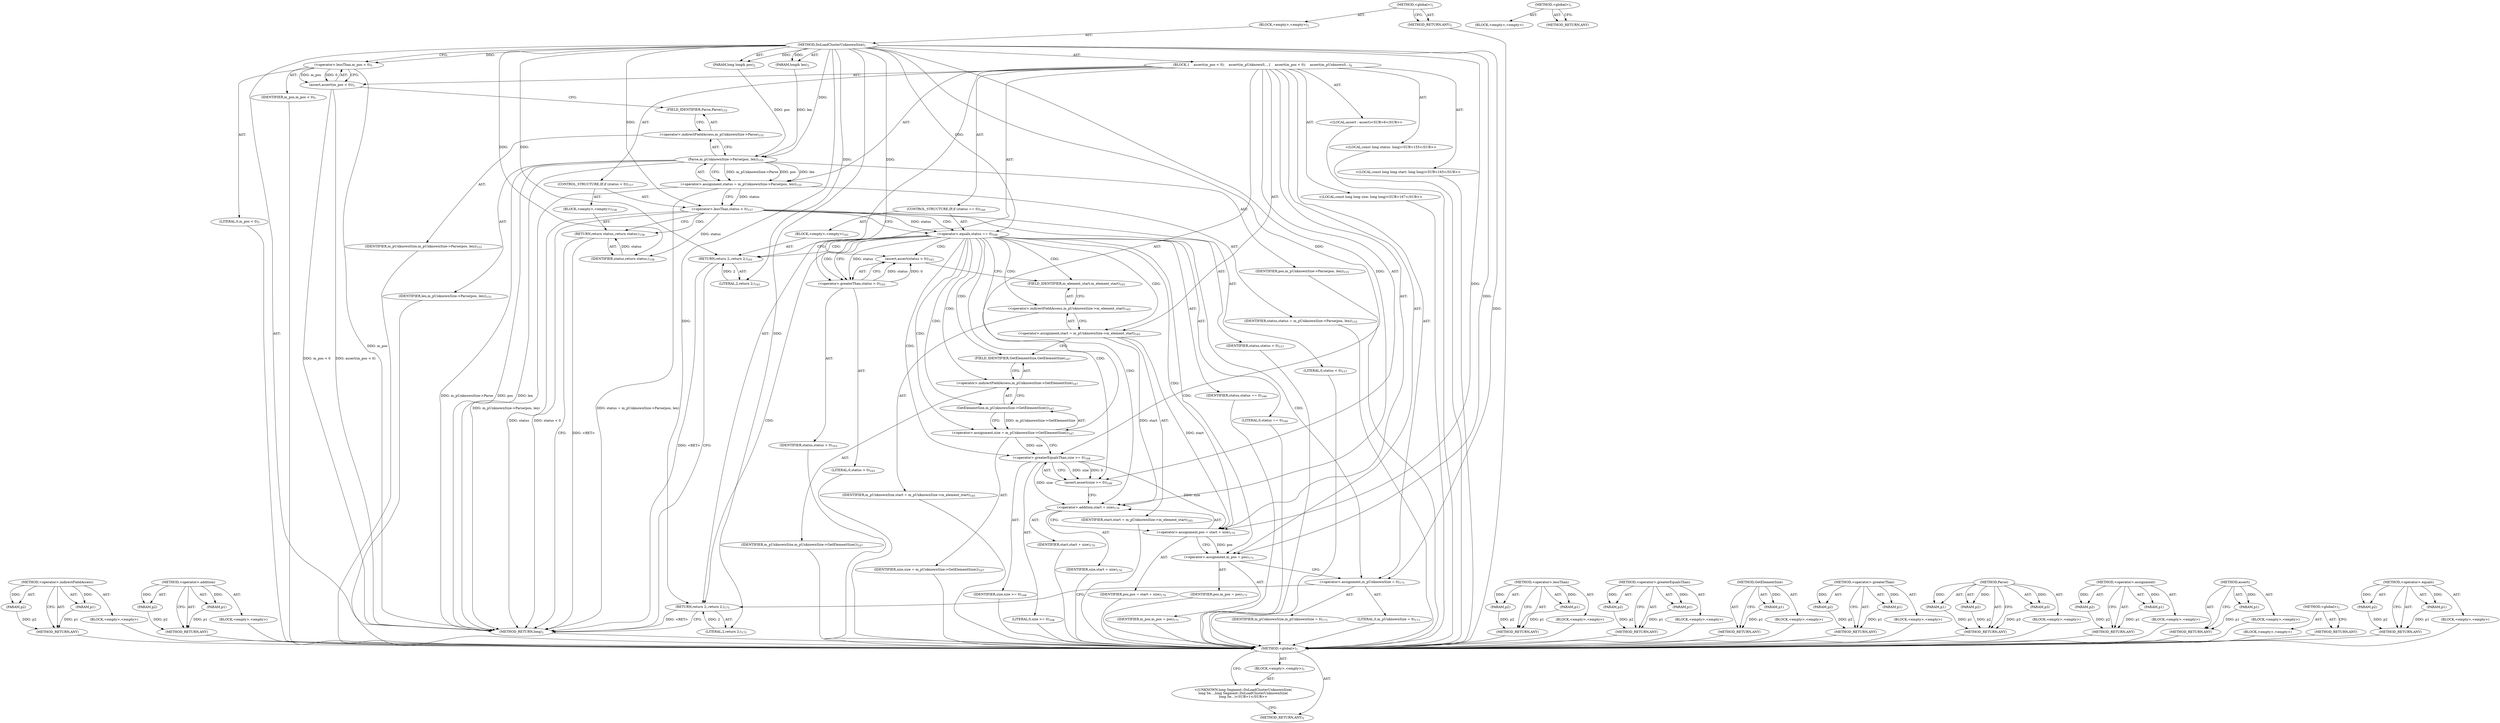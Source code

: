 digraph "&lt;global&gt;" {
vulnerable_117 [label=<(METHOD,&lt;operator&gt;.indirectFieldAccess)>];
vulnerable_118 [label=<(PARAM,p1)>];
vulnerable_119 [label=<(PARAM,p2)>];
vulnerable_120 [label=<(BLOCK,&lt;empty&gt;,&lt;empty&gt;)>];
vulnerable_121 [label=<(METHOD_RETURN,ANY)>];
vulnerable_141 [label=<(METHOD,&lt;operator&gt;.addition)>];
vulnerable_142 [label=<(PARAM,p1)>];
vulnerable_143 [label=<(PARAM,p2)>];
vulnerable_144 [label=<(BLOCK,&lt;empty&gt;,&lt;empty&gt;)>];
vulnerable_145 [label=<(METHOD_RETURN,ANY)>];
vulnerable_6 [label=<(METHOD,&lt;global&gt;)<SUB>1</SUB>>];
vulnerable_7 [label=<(BLOCK,&lt;empty&gt;,&lt;empty&gt;)<SUB>1</SUB>>];
vulnerable_8 [label=<(METHOD,DoLoadClusterUnknownSize)<SUB>1</SUB>>];
vulnerable_9 [label=<(PARAM,long long&amp; pos)<SUB>2</SUB>>];
vulnerable_10 [label=<(PARAM,long&amp; len)<SUB>3</SUB>>];
vulnerable_11 [label=<(BLOCK,{
    assert(m_pos &lt; 0);
    assert(m_pUnknownS...,{
    assert(m_pos &lt; 0);
    assert(m_pUnknownS...)<SUB>4</SUB>>];
vulnerable_12 [label=<(assert,assert(m_pos &lt; 0))<SUB>5</SUB>>];
vulnerable_13 [label=<(&lt;operator&gt;.lessThan,m_pos &lt; 0)<SUB>5</SUB>>];
vulnerable_14 [label=<(IDENTIFIER,m_pos,m_pos &lt; 0)<SUB>5</SUB>>];
vulnerable_15 [label=<(LITERAL,0,m_pos &lt; 0)<SUB>5</SUB>>];
vulnerable_16 [label="<(LOCAL,assert : assert)<SUB>6</SUB>>"];
vulnerable_17 [label="<(LOCAL,const long status: long)<SUB>155</SUB>>"];
vulnerable_18 [label=<(&lt;operator&gt;.assignment,status = m_pUnknownSize-&gt;Parse(pos, len))<SUB>155</SUB>>];
vulnerable_19 [label=<(IDENTIFIER,status,status = m_pUnknownSize-&gt;Parse(pos, len))<SUB>155</SUB>>];
vulnerable_20 [label=<(Parse,m_pUnknownSize-&gt;Parse(pos, len))<SUB>155</SUB>>];
vulnerable_21 [label=<(&lt;operator&gt;.indirectFieldAccess,m_pUnknownSize-&gt;Parse)<SUB>155</SUB>>];
vulnerable_22 [label=<(IDENTIFIER,m_pUnknownSize,m_pUnknownSize-&gt;Parse(pos, len))<SUB>155</SUB>>];
vulnerable_23 [label=<(FIELD_IDENTIFIER,Parse,Parse)<SUB>155</SUB>>];
vulnerable_24 [label=<(IDENTIFIER,pos,m_pUnknownSize-&gt;Parse(pos, len))<SUB>155</SUB>>];
vulnerable_25 [label=<(IDENTIFIER,len,m_pUnknownSize-&gt;Parse(pos, len))<SUB>155</SUB>>];
vulnerable_26 [label=<(CONTROL_STRUCTURE,IF,if (status &lt; 0))<SUB>157</SUB>>];
vulnerable_27 [label=<(&lt;operator&gt;.lessThan,status &lt; 0)<SUB>157</SUB>>];
vulnerable_28 [label=<(IDENTIFIER,status,status &lt; 0)<SUB>157</SUB>>];
vulnerable_29 [label=<(LITERAL,0,status &lt; 0)<SUB>157</SUB>>];
vulnerable_30 [label=<(BLOCK,&lt;empty&gt;,&lt;empty&gt;)<SUB>158</SUB>>];
vulnerable_31 [label=<(RETURN,return status;,return status;)<SUB>158</SUB>>];
vulnerable_32 [label=<(IDENTIFIER,status,return status;)<SUB>158</SUB>>];
vulnerable_33 [label=<(CONTROL_STRUCTURE,IF,if (status == 0))<SUB>160</SUB>>];
vulnerable_34 [label=<(&lt;operator&gt;.equals,status == 0)<SUB>160</SUB>>];
vulnerable_35 [label=<(IDENTIFIER,status,status == 0)<SUB>160</SUB>>];
vulnerable_36 [label=<(LITERAL,0,status == 0)<SUB>160</SUB>>];
vulnerable_37 [label=<(BLOCK,&lt;empty&gt;,&lt;empty&gt;)<SUB>161</SUB>>];
vulnerable_38 [label=<(RETURN,return 2;,return 2;)<SUB>161</SUB>>];
vulnerable_39 [label=<(LITERAL,2,return 2;)<SUB>161</SUB>>];
vulnerable_40 [label=<(assert,assert(status &gt; 0))<SUB>163</SUB>>];
vulnerable_41 [label=<(&lt;operator&gt;.greaterThan,status &gt; 0)<SUB>163</SUB>>];
vulnerable_42 [label=<(IDENTIFIER,status,status &gt; 0)<SUB>163</SUB>>];
vulnerable_43 [label=<(LITERAL,0,status &gt; 0)<SUB>163</SUB>>];
vulnerable_44 [label="<(LOCAL,const long long start: long long)<SUB>165</SUB>>"];
vulnerable_45 [label=<(&lt;operator&gt;.assignment,start = m_pUnknownSize-&gt;m_element_start)<SUB>165</SUB>>];
vulnerable_46 [label=<(IDENTIFIER,start,start = m_pUnknownSize-&gt;m_element_start)<SUB>165</SUB>>];
vulnerable_47 [label=<(&lt;operator&gt;.indirectFieldAccess,m_pUnknownSize-&gt;m_element_start)<SUB>165</SUB>>];
vulnerable_48 [label=<(IDENTIFIER,m_pUnknownSize,start = m_pUnknownSize-&gt;m_element_start)<SUB>165</SUB>>];
vulnerable_49 [label=<(FIELD_IDENTIFIER,m_element_start,m_element_start)<SUB>165</SUB>>];
vulnerable_50 [label="<(LOCAL,const long long size: long long)<SUB>167</SUB>>"];
vulnerable_51 [label=<(&lt;operator&gt;.assignment,size = m_pUnknownSize-&gt;GetElementSize())<SUB>167</SUB>>];
vulnerable_52 [label=<(IDENTIFIER,size,size = m_pUnknownSize-&gt;GetElementSize())<SUB>167</SUB>>];
vulnerable_53 [label=<(GetElementSize,m_pUnknownSize-&gt;GetElementSize())<SUB>167</SUB>>];
vulnerable_54 [label=<(&lt;operator&gt;.indirectFieldAccess,m_pUnknownSize-&gt;GetElementSize)<SUB>167</SUB>>];
vulnerable_55 [label=<(IDENTIFIER,m_pUnknownSize,m_pUnknownSize-&gt;GetElementSize())<SUB>167</SUB>>];
vulnerable_56 [label=<(FIELD_IDENTIFIER,GetElementSize,GetElementSize)<SUB>167</SUB>>];
vulnerable_57 [label=<(assert,assert(size &gt;= 0))<SUB>168</SUB>>];
vulnerable_58 [label=<(&lt;operator&gt;.greaterEqualsThan,size &gt;= 0)<SUB>168</SUB>>];
vulnerable_59 [label=<(IDENTIFIER,size,size &gt;= 0)<SUB>168</SUB>>];
vulnerable_60 [label=<(LITERAL,0,size &gt;= 0)<SUB>168</SUB>>];
vulnerable_61 [label=<(&lt;operator&gt;.assignment,pos = start + size)<SUB>170</SUB>>];
vulnerable_62 [label=<(IDENTIFIER,pos,pos = start + size)<SUB>170</SUB>>];
vulnerable_63 [label=<(&lt;operator&gt;.addition,start + size)<SUB>170</SUB>>];
vulnerable_64 [label=<(IDENTIFIER,start,start + size)<SUB>170</SUB>>];
vulnerable_65 [label=<(IDENTIFIER,size,start + size)<SUB>170</SUB>>];
vulnerable_66 [label=<(&lt;operator&gt;.assignment,m_pos = pos)<SUB>171</SUB>>];
vulnerable_67 [label=<(IDENTIFIER,m_pos,m_pos = pos)<SUB>171</SUB>>];
vulnerable_68 [label=<(IDENTIFIER,pos,m_pos = pos)<SUB>171</SUB>>];
vulnerable_69 [label=<(&lt;operator&gt;.assignment,m_pUnknownSize = 0)<SUB>173</SUB>>];
vulnerable_70 [label=<(IDENTIFIER,m_pUnknownSize,m_pUnknownSize = 0)<SUB>173</SUB>>];
vulnerable_71 [label=<(LITERAL,0,m_pUnknownSize = 0)<SUB>173</SUB>>];
vulnerable_72 [label=<(RETURN,return 2;,return 2;)<SUB>175</SUB>>];
vulnerable_73 [label=<(LITERAL,2,return 2;)<SUB>175</SUB>>];
vulnerable_74 [label=<(METHOD_RETURN,long)<SUB>1</SUB>>];
vulnerable_76 [label=<(METHOD_RETURN,ANY)<SUB>1</SUB>>];
vulnerable_101 [label=<(METHOD,&lt;operator&gt;.lessThan)>];
vulnerable_102 [label=<(PARAM,p1)>];
vulnerable_103 [label=<(PARAM,p2)>];
vulnerable_104 [label=<(BLOCK,&lt;empty&gt;,&lt;empty&gt;)>];
vulnerable_105 [label=<(METHOD_RETURN,ANY)>];
vulnerable_136 [label=<(METHOD,&lt;operator&gt;.greaterEqualsThan)>];
vulnerable_137 [label=<(PARAM,p1)>];
vulnerable_138 [label=<(PARAM,p2)>];
vulnerable_139 [label=<(BLOCK,&lt;empty&gt;,&lt;empty&gt;)>];
vulnerable_140 [label=<(METHOD_RETURN,ANY)>];
vulnerable_132 [label=<(METHOD,GetElementSize)>];
vulnerable_133 [label=<(PARAM,p1)>];
vulnerable_134 [label=<(BLOCK,&lt;empty&gt;,&lt;empty&gt;)>];
vulnerable_135 [label=<(METHOD_RETURN,ANY)>];
vulnerable_127 [label=<(METHOD,&lt;operator&gt;.greaterThan)>];
vulnerable_128 [label=<(PARAM,p1)>];
vulnerable_129 [label=<(PARAM,p2)>];
vulnerable_130 [label=<(BLOCK,&lt;empty&gt;,&lt;empty&gt;)>];
vulnerable_131 [label=<(METHOD_RETURN,ANY)>];
vulnerable_111 [label=<(METHOD,Parse)>];
vulnerable_112 [label=<(PARAM,p1)>];
vulnerable_113 [label=<(PARAM,p2)>];
vulnerable_114 [label=<(PARAM,p3)>];
vulnerable_115 [label=<(BLOCK,&lt;empty&gt;,&lt;empty&gt;)>];
vulnerable_116 [label=<(METHOD_RETURN,ANY)>];
vulnerable_106 [label=<(METHOD,&lt;operator&gt;.assignment)>];
vulnerable_107 [label=<(PARAM,p1)>];
vulnerable_108 [label=<(PARAM,p2)>];
vulnerable_109 [label=<(BLOCK,&lt;empty&gt;,&lt;empty&gt;)>];
vulnerable_110 [label=<(METHOD_RETURN,ANY)>];
vulnerable_97 [label=<(METHOD,assert)>];
vulnerable_98 [label=<(PARAM,p1)>];
vulnerable_99 [label=<(BLOCK,&lt;empty&gt;,&lt;empty&gt;)>];
vulnerable_100 [label=<(METHOD_RETURN,ANY)>];
vulnerable_91 [label=<(METHOD,&lt;global&gt;)<SUB>1</SUB>>];
vulnerable_92 [label=<(BLOCK,&lt;empty&gt;,&lt;empty&gt;)>];
vulnerable_93 [label=<(METHOD_RETURN,ANY)>];
vulnerable_122 [label=<(METHOD,&lt;operator&gt;.equals)>];
vulnerable_123 [label=<(PARAM,p1)>];
vulnerable_124 [label=<(PARAM,p2)>];
vulnerable_125 [label=<(BLOCK,&lt;empty&gt;,&lt;empty&gt;)>];
vulnerable_126 [label=<(METHOD_RETURN,ANY)>];
fixed_6 [label=<(METHOD,&lt;global&gt;)<SUB>1</SUB>>];
fixed_7 [label=<(BLOCK,&lt;empty&gt;,&lt;empty&gt;)<SUB>1</SUB>>];
fixed_8 [label="<(UNKNOWN,long Segment::DoLoadClusterUnknownSize(
long Se...,long Segment::DoLoadClusterUnknownSize(
long Se...)<SUB>1</SUB>>"];
fixed_9 [label=<(METHOD_RETURN,ANY)<SUB>1</SUB>>];
fixed_14 [label=<(METHOD,&lt;global&gt;)<SUB>1</SUB>>];
fixed_15 [label=<(BLOCK,&lt;empty&gt;,&lt;empty&gt;)>];
fixed_16 [label=<(METHOD_RETURN,ANY)>];
vulnerable_117 -> vulnerable_118  [key=0, label="AST: "];
vulnerable_117 -> vulnerable_118  [key=1, label="DDG: "];
vulnerable_117 -> vulnerable_120  [key=0, label="AST: "];
vulnerable_117 -> vulnerable_119  [key=0, label="AST: "];
vulnerable_117 -> vulnerable_119  [key=1, label="DDG: "];
vulnerable_117 -> vulnerable_121  [key=0, label="AST: "];
vulnerable_117 -> vulnerable_121  [key=1, label="CFG: "];
vulnerable_118 -> vulnerable_121  [key=0, label="DDG: p1"];
vulnerable_119 -> vulnerable_121  [key=0, label="DDG: p2"];
vulnerable_120 -> fixed_6  [key=0];
vulnerable_121 -> fixed_6  [key=0];
vulnerable_141 -> vulnerable_142  [key=0, label="AST: "];
vulnerable_141 -> vulnerable_142  [key=1, label="DDG: "];
vulnerable_141 -> vulnerable_144  [key=0, label="AST: "];
vulnerable_141 -> vulnerable_143  [key=0, label="AST: "];
vulnerable_141 -> vulnerable_143  [key=1, label="DDG: "];
vulnerable_141 -> vulnerable_145  [key=0, label="AST: "];
vulnerable_141 -> vulnerable_145  [key=1, label="CFG: "];
vulnerable_142 -> vulnerable_145  [key=0, label="DDG: p1"];
vulnerable_143 -> vulnerable_145  [key=0, label="DDG: p2"];
vulnerable_144 -> fixed_6  [key=0];
vulnerable_145 -> fixed_6  [key=0];
vulnerable_6 -> vulnerable_7  [key=0, label="AST: "];
vulnerable_6 -> vulnerable_76  [key=0, label="AST: "];
vulnerable_6 -> vulnerable_76  [key=1, label="CFG: "];
vulnerable_7 -> vulnerable_8  [key=0, label="AST: "];
vulnerable_8 -> vulnerable_9  [key=0, label="AST: "];
vulnerable_8 -> vulnerable_9  [key=1, label="DDG: "];
vulnerable_8 -> vulnerable_10  [key=0, label="AST: "];
vulnerable_8 -> vulnerable_10  [key=1, label="DDG: "];
vulnerable_8 -> vulnerable_11  [key=0, label="AST: "];
vulnerable_8 -> vulnerable_74  [key=0, label="AST: "];
vulnerable_8 -> vulnerable_13  [key=0, label="CFG: "];
vulnerable_8 -> vulnerable_13  [key=1, label="DDG: "];
vulnerable_8 -> vulnerable_61  [key=0, label="DDG: "];
vulnerable_8 -> vulnerable_66  [key=0, label="DDG: "];
vulnerable_8 -> vulnerable_69  [key=0, label="DDG: "];
vulnerable_8 -> vulnerable_72  [key=0, label="DDG: "];
vulnerable_8 -> vulnerable_73  [key=0, label="DDG: "];
vulnerable_8 -> vulnerable_20  [key=0, label="DDG: "];
vulnerable_8 -> vulnerable_27  [key=0, label="DDG: "];
vulnerable_8 -> vulnerable_34  [key=0, label="DDG: "];
vulnerable_8 -> vulnerable_38  [key=0, label="DDG: "];
vulnerable_8 -> vulnerable_41  [key=0, label="DDG: "];
vulnerable_8 -> vulnerable_58  [key=0, label="DDG: "];
vulnerable_8 -> vulnerable_63  [key=0, label="DDG: "];
vulnerable_8 -> vulnerable_32  [key=0, label="DDG: "];
vulnerable_8 -> vulnerable_39  [key=0, label="DDG: "];
vulnerable_9 -> vulnerable_20  [key=0, label="DDG: pos"];
vulnerable_10 -> vulnerable_20  [key=0, label="DDG: len"];
vulnerable_11 -> vulnerable_12  [key=0, label="AST: "];
vulnerable_11 -> vulnerable_16  [key=0, label="AST: "];
vulnerable_11 -> vulnerable_17  [key=0, label="AST: "];
vulnerable_11 -> vulnerable_18  [key=0, label="AST: "];
vulnerable_11 -> vulnerable_26  [key=0, label="AST: "];
vulnerable_11 -> vulnerable_33  [key=0, label="AST: "];
vulnerable_11 -> vulnerable_40  [key=0, label="AST: "];
vulnerable_11 -> vulnerable_44  [key=0, label="AST: "];
vulnerable_11 -> vulnerable_45  [key=0, label="AST: "];
vulnerable_11 -> vulnerable_50  [key=0, label="AST: "];
vulnerable_11 -> vulnerable_51  [key=0, label="AST: "];
vulnerable_11 -> vulnerable_57  [key=0, label="AST: "];
vulnerable_11 -> vulnerable_61  [key=0, label="AST: "];
vulnerable_11 -> vulnerable_66  [key=0, label="AST: "];
vulnerable_11 -> vulnerable_69  [key=0, label="AST: "];
vulnerable_11 -> vulnerable_72  [key=0, label="AST: "];
vulnerable_12 -> vulnerable_13  [key=0, label="AST: "];
vulnerable_12 -> vulnerable_23  [key=0, label="CFG: "];
vulnerable_12 -> vulnerable_74  [key=0, label="DDG: m_pos &lt; 0"];
vulnerable_12 -> vulnerable_74  [key=1, label="DDG: assert(m_pos &lt; 0)"];
vulnerable_13 -> vulnerable_14  [key=0, label="AST: "];
vulnerable_13 -> vulnerable_15  [key=0, label="AST: "];
vulnerable_13 -> vulnerable_12  [key=0, label="CFG: "];
vulnerable_13 -> vulnerable_12  [key=1, label="DDG: m_pos"];
vulnerable_13 -> vulnerable_12  [key=2, label="DDG: 0"];
vulnerable_13 -> vulnerable_74  [key=0, label="DDG: m_pos"];
vulnerable_14 -> fixed_6  [key=0];
vulnerable_15 -> fixed_6  [key=0];
vulnerable_16 -> fixed_6  [key=0];
vulnerable_17 -> fixed_6  [key=0];
vulnerable_18 -> vulnerable_19  [key=0, label="AST: "];
vulnerable_18 -> vulnerable_20  [key=0, label="AST: "];
vulnerable_18 -> vulnerable_27  [key=0, label="CFG: "];
vulnerable_18 -> vulnerable_27  [key=1, label="DDG: status"];
vulnerable_18 -> vulnerable_74  [key=0, label="DDG: m_pUnknownSize-&gt;Parse(pos, len)"];
vulnerable_18 -> vulnerable_74  [key=1, label="DDG: status = m_pUnknownSize-&gt;Parse(pos, len)"];
vulnerable_19 -> fixed_6  [key=0];
vulnerable_20 -> vulnerable_21  [key=0, label="AST: "];
vulnerable_20 -> vulnerable_24  [key=0, label="AST: "];
vulnerable_20 -> vulnerable_25  [key=0, label="AST: "];
vulnerable_20 -> vulnerable_18  [key=0, label="CFG: "];
vulnerable_20 -> vulnerable_18  [key=1, label="DDG: m_pUnknownSize-&gt;Parse"];
vulnerable_20 -> vulnerable_18  [key=2, label="DDG: pos"];
vulnerable_20 -> vulnerable_18  [key=3, label="DDG: len"];
vulnerable_20 -> vulnerable_74  [key=0, label="DDG: m_pUnknownSize-&gt;Parse"];
vulnerable_20 -> vulnerable_74  [key=1, label="DDG: pos"];
vulnerable_20 -> vulnerable_74  [key=2, label="DDG: len"];
vulnerable_21 -> vulnerable_22  [key=0, label="AST: "];
vulnerable_21 -> vulnerable_23  [key=0, label="AST: "];
vulnerable_21 -> vulnerable_20  [key=0, label="CFG: "];
vulnerable_22 -> fixed_6  [key=0];
vulnerable_23 -> vulnerable_21  [key=0, label="CFG: "];
vulnerable_24 -> fixed_6  [key=0];
vulnerable_25 -> fixed_6  [key=0];
vulnerable_26 -> vulnerable_27  [key=0, label="AST: "];
vulnerable_26 -> vulnerable_30  [key=0, label="AST: "];
vulnerable_27 -> vulnerable_28  [key=0, label="AST: "];
vulnerable_27 -> vulnerable_29  [key=0, label="AST: "];
vulnerable_27 -> vulnerable_31  [key=0, label="CFG: "];
vulnerable_27 -> vulnerable_31  [key=1, label="CDG: "];
vulnerable_27 -> vulnerable_34  [key=0, label="CFG: "];
vulnerable_27 -> vulnerable_34  [key=1, label="DDG: status"];
vulnerable_27 -> vulnerable_34  [key=2, label="CDG: "];
vulnerable_27 -> vulnerable_74  [key=0, label="DDG: status"];
vulnerable_27 -> vulnerable_74  [key=1, label="DDG: status &lt; 0"];
vulnerable_27 -> vulnerable_32  [key=0, label="DDG: status"];
vulnerable_28 -> fixed_6  [key=0];
vulnerable_29 -> fixed_6  [key=0];
vulnerable_30 -> vulnerable_31  [key=0, label="AST: "];
vulnerable_31 -> vulnerable_32  [key=0, label="AST: "];
vulnerable_31 -> vulnerable_74  [key=0, label="CFG: "];
vulnerable_31 -> vulnerable_74  [key=1, label="DDG: &lt;RET&gt;"];
vulnerable_32 -> vulnerable_31  [key=0, label="DDG: status"];
vulnerable_33 -> vulnerable_34  [key=0, label="AST: "];
vulnerable_33 -> vulnerable_37  [key=0, label="AST: "];
vulnerable_34 -> vulnerable_35  [key=0, label="AST: "];
vulnerable_34 -> vulnerable_36  [key=0, label="AST: "];
vulnerable_34 -> vulnerable_38  [key=0, label="CFG: "];
vulnerable_34 -> vulnerable_38  [key=1, label="CDG: "];
vulnerable_34 -> vulnerable_41  [key=0, label="CFG: "];
vulnerable_34 -> vulnerable_41  [key=1, label="DDG: status"];
vulnerable_34 -> vulnerable_41  [key=2, label="CDG: "];
vulnerable_34 -> vulnerable_47  [key=0, label="CDG: "];
vulnerable_34 -> vulnerable_58  [key=0, label="CDG: "];
vulnerable_34 -> vulnerable_49  [key=0, label="CDG: "];
vulnerable_34 -> vulnerable_61  [key=0, label="CDG: "];
vulnerable_34 -> vulnerable_51  [key=0, label="CDG: "];
vulnerable_34 -> vulnerable_57  [key=0, label="CDG: "];
vulnerable_34 -> vulnerable_66  [key=0, label="CDG: "];
vulnerable_34 -> vulnerable_53  [key=0, label="CDG: "];
vulnerable_34 -> vulnerable_72  [key=0, label="CDG: "];
vulnerable_34 -> vulnerable_56  [key=0, label="CDG: "];
vulnerable_34 -> vulnerable_69  [key=0, label="CDG: "];
vulnerable_34 -> vulnerable_45  [key=0, label="CDG: "];
vulnerable_34 -> vulnerable_63  [key=0, label="CDG: "];
vulnerable_34 -> vulnerable_40  [key=0, label="CDG: "];
vulnerable_34 -> vulnerable_54  [key=0, label="CDG: "];
vulnerable_35 -> fixed_6  [key=0];
vulnerable_36 -> fixed_6  [key=0];
vulnerable_37 -> vulnerable_38  [key=0, label="AST: "];
vulnerable_38 -> vulnerable_39  [key=0, label="AST: "];
vulnerable_38 -> vulnerable_74  [key=0, label="CFG: "];
vulnerable_38 -> vulnerable_74  [key=1, label="DDG: &lt;RET&gt;"];
vulnerable_39 -> vulnerable_38  [key=0, label="DDG: 2"];
vulnerable_40 -> vulnerable_41  [key=0, label="AST: "];
vulnerable_40 -> vulnerable_49  [key=0, label="CFG: "];
vulnerable_41 -> vulnerable_42  [key=0, label="AST: "];
vulnerable_41 -> vulnerable_43  [key=0, label="AST: "];
vulnerable_41 -> vulnerable_40  [key=0, label="CFG: "];
vulnerable_41 -> vulnerable_40  [key=1, label="DDG: status"];
vulnerable_41 -> vulnerable_40  [key=2, label="DDG: 0"];
vulnerable_42 -> fixed_6  [key=0];
vulnerable_43 -> fixed_6  [key=0];
vulnerable_44 -> fixed_6  [key=0];
vulnerable_45 -> vulnerable_46  [key=0, label="AST: "];
vulnerable_45 -> vulnerable_47  [key=0, label="AST: "];
vulnerable_45 -> vulnerable_56  [key=0, label="CFG: "];
vulnerable_45 -> vulnerable_61  [key=0, label="DDG: start"];
vulnerable_45 -> vulnerable_63  [key=0, label="DDG: start"];
vulnerable_46 -> fixed_6  [key=0];
vulnerable_47 -> vulnerable_48  [key=0, label="AST: "];
vulnerable_47 -> vulnerable_49  [key=0, label="AST: "];
vulnerable_47 -> vulnerable_45  [key=0, label="CFG: "];
vulnerable_48 -> fixed_6  [key=0];
vulnerable_49 -> vulnerable_47  [key=0, label="CFG: "];
vulnerable_50 -> fixed_6  [key=0];
vulnerable_51 -> vulnerable_52  [key=0, label="AST: "];
vulnerable_51 -> vulnerable_53  [key=0, label="AST: "];
vulnerable_51 -> vulnerable_58  [key=0, label="CFG: "];
vulnerable_51 -> vulnerable_58  [key=1, label="DDG: size"];
vulnerable_52 -> fixed_6  [key=0];
vulnerable_53 -> vulnerable_54  [key=0, label="AST: "];
vulnerable_53 -> vulnerable_51  [key=0, label="CFG: "];
vulnerable_53 -> vulnerable_51  [key=1, label="DDG: m_pUnknownSize-&gt;GetElementSize"];
vulnerable_54 -> vulnerable_55  [key=0, label="AST: "];
vulnerable_54 -> vulnerable_56  [key=0, label="AST: "];
vulnerable_54 -> vulnerable_53  [key=0, label="CFG: "];
vulnerable_55 -> fixed_6  [key=0];
vulnerable_56 -> vulnerable_54  [key=0, label="CFG: "];
vulnerable_57 -> vulnerable_58  [key=0, label="AST: "];
vulnerable_57 -> vulnerable_63  [key=0, label="CFG: "];
vulnerable_58 -> vulnerable_59  [key=0, label="AST: "];
vulnerable_58 -> vulnerable_60  [key=0, label="AST: "];
vulnerable_58 -> vulnerable_57  [key=0, label="CFG: "];
vulnerable_58 -> vulnerable_57  [key=1, label="DDG: size"];
vulnerable_58 -> vulnerable_57  [key=2, label="DDG: 0"];
vulnerable_58 -> vulnerable_61  [key=0, label="DDG: size"];
vulnerable_58 -> vulnerable_63  [key=0, label="DDG: size"];
vulnerable_59 -> fixed_6  [key=0];
vulnerable_60 -> fixed_6  [key=0];
vulnerable_61 -> vulnerable_62  [key=0, label="AST: "];
vulnerable_61 -> vulnerable_63  [key=0, label="AST: "];
vulnerable_61 -> vulnerable_66  [key=0, label="CFG: "];
vulnerable_61 -> vulnerable_66  [key=1, label="DDG: pos"];
vulnerable_62 -> fixed_6  [key=0];
vulnerable_63 -> vulnerable_64  [key=0, label="AST: "];
vulnerable_63 -> vulnerable_65  [key=0, label="AST: "];
vulnerable_63 -> vulnerable_61  [key=0, label="CFG: "];
vulnerable_64 -> fixed_6  [key=0];
vulnerable_65 -> fixed_6  [key=0];
vulnerable_66 -> vulnerable_67  [key=0, label="AST: "];
vulnerable_66 -> vulnerable_68  [key=0, label="AST: "];
vulnerable_66 -> vulnerable_69  [key=0, label="CFG: "];
vulnerable_67 -> fixed_6  [key=0];
vulnerable_68 -> fixed_6  [key=0];
vulnerable_69 -> vulnerable_70  [key=0, label="AST: "];
vulnerable_69 -> vulnerable_71  [key=0, label="AST: "];
vulnerable_69 -> vulnerable_72  [key=0, label="CFG: "];
vulnerable_70 -> fixed_6  [key=0];
vulnerable_71 -> fixed_6  [key=0];
vulnerable_72 -> vulnerable_73  [key=0, label="AST: "];
vulnerable_72 -> vulnerable_74  [key=0, label="CFG: "];
vulnerable_72 -> vulnerable_74  [key=1, label="DDG: &lt;RET&gt;"];
vulnerable_73 -> vulnerable_72  [key=0, label="DDG: 2"];
vulnerable_74 -> fixed_6  [key=0];
vulnerable_76 -> fixed_6  [key=0];
vulnerable_101 -> vulnerable_102  [key=0, label="AST: "];
vulnerable_101 -> vulnerable_102  [key=1, label="DDG: "];
vulnerable_101 -> vulnerable_104  [key=0, label="AST: "];
vulnerable_101 -> vulnerable_103  [key=0, label="AST: "];
vulnerable_101 -> vulnerable_103  [key=1, label="DDG: "];
vulnerable_101 -> vulnerable_105  [key=0, label="AST: "];
vulnerable_101 -> vulnerable_105  [key=1, label="CFG: "];
vulnerable_102 -> vulnerable_105  [key=0, label="DDG: p1"];
vulnerable_103 -> vulnerable_105  [key=0, label="DDG: p2"];
vulnerable_104 -> fixed_6  [key=0];
vulnerable_105 -> fixed_6  [key=0];
vulnerable_136 -> vulnerable_137  [key=0, label="AST: "];
vulnerable_136 -> vulnerable_137  [key=1, label="DDG: "];
vulnerable_136 -> vulnerable_139  [key=0, label="AST: "];
vulnerable_136 -> vulnerable_138  [key=0, label="AST: "];
vulnerable_136 -> vulnerable_138  [key=1, label="DDG: "];
vulnerable_136 -> vulnerable_140  [key=0, label="AST: "];
vulnerable_136 -> vulnerable_140  [key=1, label="CFG: "];
vulnerable_137 -> vulnerable_140  [key=0, label="DDG: p1"];
vulnerable_138 -> vulnerable_140  [key=0, label="DDG: p2"];
vulnerable_139 -> fixed_6  [key=0];
vulnerable_140 -> fixed_6  [key=0];
vulnerable_132 -> vulnerable_133  [key=0, label="AST: "];
vulnerable_132 -> vulnerable_133  [key=1, label="DDG: "];
vulnerable_132 -> vulnerable_134  [key=0, label="AST: "];
vulnerable_132 -> vulnerable_135  [key=0, label="AST: "];
vulnerable_132 -> vulnerable_135  [key=1, label="CFG: "];
vulnerable_133 -> vulnerable_135  [key=0, label="DDG: p1"];
vulnerable_134 -> fixed_6  [key=0];
vulnerable_135 -> fixed_6  [key=0];
vulnerable_127 -> vulnerable_128  [key=0, label="AST: "];
vulnerable_127 -> vulnerable_128  [key=1, label="DDG: "];
vulnerable_127 -> vulnerable_130  [key=0, label="AST: "];
vulnerable_127 -> vulnerable_129  [key=0, label="AST: "];
vulnerable_127 -> vulnerable_129  [key=1, label="DDG: "];
vulnerable_127 -> vulnerable_131  [key=0, label="AST: "];
vulnerable_127 -> vulnerable_131  [key=1, label="CFG: "];
vulnerable_128 -> vulnerable_131  [key=0, label="DDG: p1"];
vulnerable_129 -> vulnerable_131  [key=0, label="DDG: p2"];
vulnerable_130 -> fixed_6  [key=0];
vulnerable_131 -> fixed_6  [key=0];
vulnerable_111 -> vulnerable_112  [key=0, label="AST: "];
vulnerable_111 -> vulnerable_112  [key=1, label="DDG: "];
vulnerable_111 -> vulnerable_115  [key=0, label="AST: "];
vulnerable_111 -> vulnerable_113  [key=0, label="AST: "];
vulnerable_111 -> vulnerable_113  [key=1, label="DDG: "];
vulnerable_111 -> vulnerable_116  [key=0, label="AST: "];
vulnerable_111 -> vulnerable_116  [key=1, label="CFG: "];
vulnerable_111 -> vulnerable_114  [key=0, label="AST: "];
vulnerable_111 -> vulnerable_114  [key=1, label="DDG: "];
vulnerable_112 -> vulnerable_116  [key=0, label="DDG: p1"];
vulnerable_113 -> vulnerable_116  [key=0, label="DDG: p2"];
vulnerable_114 -> vulnerable_116  [key=0, label="DDG: p3"];
vulnerable_115 -> fixed_6  [key=0];
vulnerable_116 -> fixed_6  [key=0];
vulnerable_106 -> vulnerable_107  [key=0, label="AST: "];
vulnerable_106 -> vulnerable_107  [key=1, label="DDG: "];
vulnerable_106 -> vulnerable_109  [key=0, label="AST: "];
vulnerable_106 -> vulnerable_108  [key=0, label="AST: "];
vulnerable_106 -> vulnerable_108  [key=1, label="DDG: "];
vulnerable_106 -> vulnerable_110  [key=0, label="AST: "];
vulnerable_106 -> vulnerable_110  [key=1, label="CFG: "];
vulnerable_107 -> vulnerable_110  [key=0, label="DDG: p1"];
vulnerable_108 -> vulnerable_110  [key=0, label="DDG: p2"];
vulnerable_109 -> fixed_6  [key=0];
vulnerable_110 -> fixed_6  [key=0];
vulnerable_97 -> vulnerable_98  [key=0, label="AST: "];
vulnerable_97 -> vulnerable_98  [key=1, label="DDG: "];
vulnerable_97 -> vulnerable_99  [key=0, label="AST: "];
vulnerable_97 -> vulnerable_100  [key=0, label="AST: "];
vulnerable_97 -> vulnerable_100  [key=1, label="CFG: "];
vulnerable_98 -> vulnerable_100  [key=0, label="DDG: p1"];
vulnerable_99 -> fixed_6  [key=0];
vulnerable_100 -> fixed_6  [key=0];
vulnerable_91 -> vulnerable_92  [key=0, label="AST: "];
vulnerable_91 -> vulnerable_93  [key=0, label="AST: "];
vulnerable_91 -> vulnerable_93  [key=1, label="CFG: "];
vulnerable_92 -> fixed_6  [key=0];
vulnerable_93 -> fixed_6  [key=0];
vulnerable_122 -> vulnerable_123  [key=0, label="AST: "];
vulnerable_122 -> vulnerable_123  [key=1, label="DDG: "];
vulnerable_122 -> vulnerable_125  [key=0, label="AST: "];
vulnerable_122 -> vulnerable_124  [key=0, label="AST: "];
vulnerable_122 -> vulnerable_124  [key=1, label="DDG: "];
vulnerable_122 -> vulnerable_126  [key=0, label="AST: "];
vulnerable_122 -> vulnerable_126  [key=1, label="CFG: "];
vulnerable_123 -> vulnerable_126  [key=0, label="DDG: p1"];
vulnerable_124 -> vulnerable_126  [key=0, label="DDG: p2"];
vulnerable_125 -> fixed_6  [key=0];
vulnerable_126 -> fixed_6  [key=0];
fixed_6 -> fixed_7  [key=0, label="AST: "];
fixed_6 -> fixed_9  [key=0, label="AST: "];
fixed_6 -> fixed_8  [key=0, label="CFG: "];
fixed_7 -> fixed_8  [key=0, label="AST: "];
fixed_8 -> fixed_9  [key=0, label="CFG: "];
fixed_14 -> fixed_15  [key=0, label="AST: "];
fixed_14 -> fixed_16  [key=0, label="AST: "];
fixed_14 -> fixed_16  [key=1, label="CFG: "];
}
